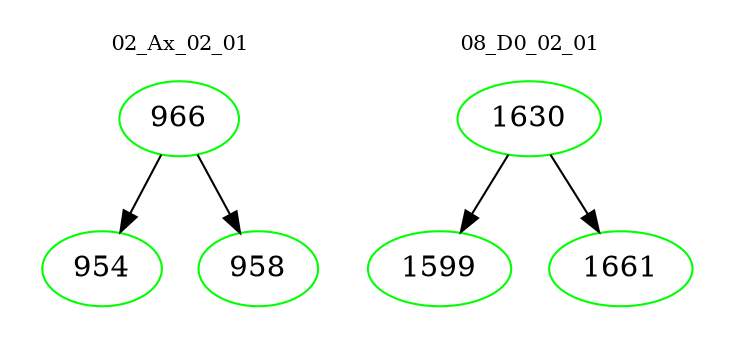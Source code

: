 digraph{
subgraph cluster_0 {
color = white
label = "02_Ax_02_01";
fontsize=10;
T0_966 [label="966", color="green"]
T0_966 -> T0_954 [color="black"]
T0_954 [label="954", color="green"]
T0_966 -> T0_958 [color="black"]
T0_958 [label="958", color="green"]
}
subgraph cluster_1 {
color = white
label = "08_D0_02_01";
fontsize=10;
T1_1630 [label="1630", color="green"]
T1_1630 -> T1_1599 [color="black"]
T1_1599 [label="1599", color="green"]
T1_1630 -> T1_1661 [color="black"]
T1_1661 [label="1661", color="green"]
}
}

